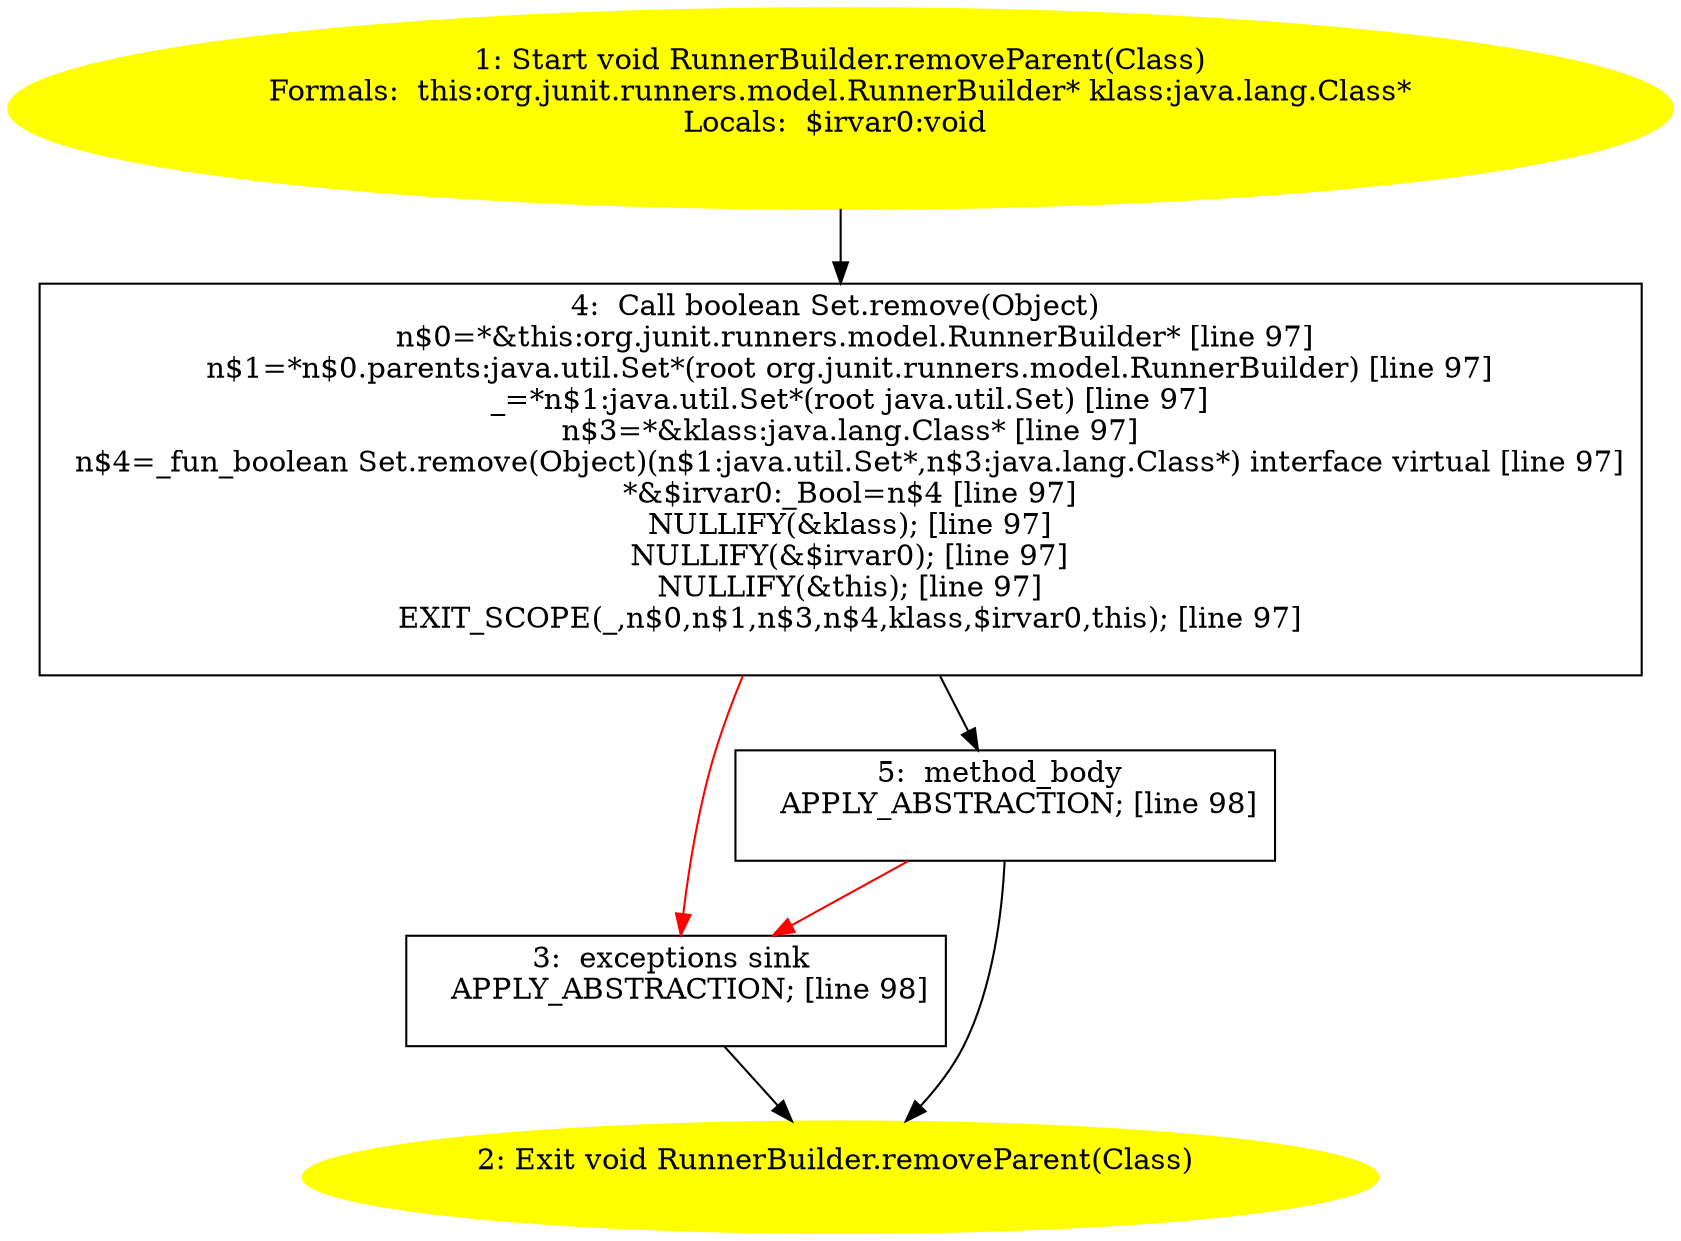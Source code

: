 /* @generated */
digraph cfg {
"org.junit.runners.model.RunnerBuilder.removeParent(java.lang.Class):void.6d4ba4f5336855b498ac575f4bfc0c05_1" [label="1: Start void RunnerBuilder.removeParent(Class)\nFormals:  this:org.junit.runners.model.RunnerBuilder* klass:java.lang.Class*\nLocals:  $irvar0:void \n  " color=yellow style=filled]
	

	 "org.junit.runners.model.RunnerBuilder.removeParent(java.lang.Class):void.6d4ba4f5336855b498ac575f4bfc0c05_1" -> "org.junit.runners.model.RunnerBuilder.removeParent(java.lang.Class):void.6d4ba4f5336855b498ac575f4bfc0c05_4" ;
"org.junit.runners.model.RunnerBuilder.removeParent(java.lang.Class):void.6d4ba4f5336855b498ac575f4bfc0c05_2" [label="2: Exit void RunnerBuilder.removeParent(Class) \n  " color=yellow style=filled]
	

"org.junit.runners.model.RunnerBuilder.removeParent(java.lang.Class):void.6d4ba4f5336855b498ac575f4bfc0c05_3" [label="3:  exceptions sink \n   APPLY_ABSTRACTION; [line 98]\n " shape="box"]
	

	 "org.junit.runners.model.RunnerBuilder.removeParent(java.lang.Class):void.6d4ba4f5336855b498ac575f4bfc0c05_3" -> "org.junit.runners.model.RunnerBuilder.removeParent(java.lang.Class):void.6d4ba4f5336855b498ac575f4bfc0c05_2" ;
"org.junit.runners.model.RunnerBuilder.removeParent(java.lang.Class):void.6d4ba4f5336855b498ac575f4bfc0c05_4" [label="4:  Call boolean Set.remove(Object) \n   n$0=*&this:org.junit.runners.model.RunnerBuilder* [line 97]\n  n$1=*n$0.parents:java.util.Set*(root org.junit.runners.model.RunnerBuilder) [line 97]\n  _=*n$1:java.util.Set*(root java.util.Set) [line 97]\n  n$3=*&klass:java.lang.Class* [line 97]\n  n$4=_fun_boolean Set.remove(Object)(n$1:java.util.Set*,n$3:java.lang.Class*) interface virtual [line 97]\n  *&$irvar0:_Bool=n$4 [line 97]\n  NULLIFY(&klass); [line 97]\n  NULLIFY(&$irvar0); [line 97]\n  NULLIFY(&this); [line 97]\n  EXIT_SCOPE(_,n$0,n$1,n$3,n$4,klass,$irvar0,this); [line 97]\n " shape="box"]
	

	 "org.junit.runners.model.RunnerBuilder.removeParent(java.lang.Class):void.6d4ba4f5336855b498ac575f4bfc0c05_4" -> "org.junit.runners.model.RunnerBuilder.removeParent(java.lang.Class):void.6d4ba4f5336855b498ac575f4bfc0c05_5" ;
	 "org.junit.runners.model.RunnerBuilder.removeParent(java.lang.Class):void.6d4ba4f5336855b498ac575f4bfc0c05_4" -> "org.junit.runners.model.RunnerBuilder.removeParent(java.lang.Class):void.6d4ba4f5336855b498ac575f4bfc0c05_3" [color="red" ];
"org.junit.runners.model.RunnerBuilder.removeParent(java.lang.Class):void.6d4ba4f5336855b498ac575f4bfc0c05_5" [label="5:  method_body \n   APPLY_ABSTRACTION; [line 98]\n " shape="box"]
	

	 "org.junit.runners.model.RunnerBuilder.removeParent(java.lang.Class):void.6d4ba4f5336855b498ac575f4bfc0c05_5" -> "org.junit.runners.model.RunnerBuilder.removeParent(java.lang.Class):void.6d4ba4f5336855b498ac575f4bfc0c05_2" ;
	 "org.junit.runners.model.RunnerBuilder.removeParent(java.lang.Class):void.6d4ba4f5336855b498ac575f4bfc0c05_5" -> "org.junit.runners.model.RunnerBuilder.removeParent(java.lang.Class):void.6d4ba4f5336855b498ac575f4bfc0c05_3" [color="red" ];
}

